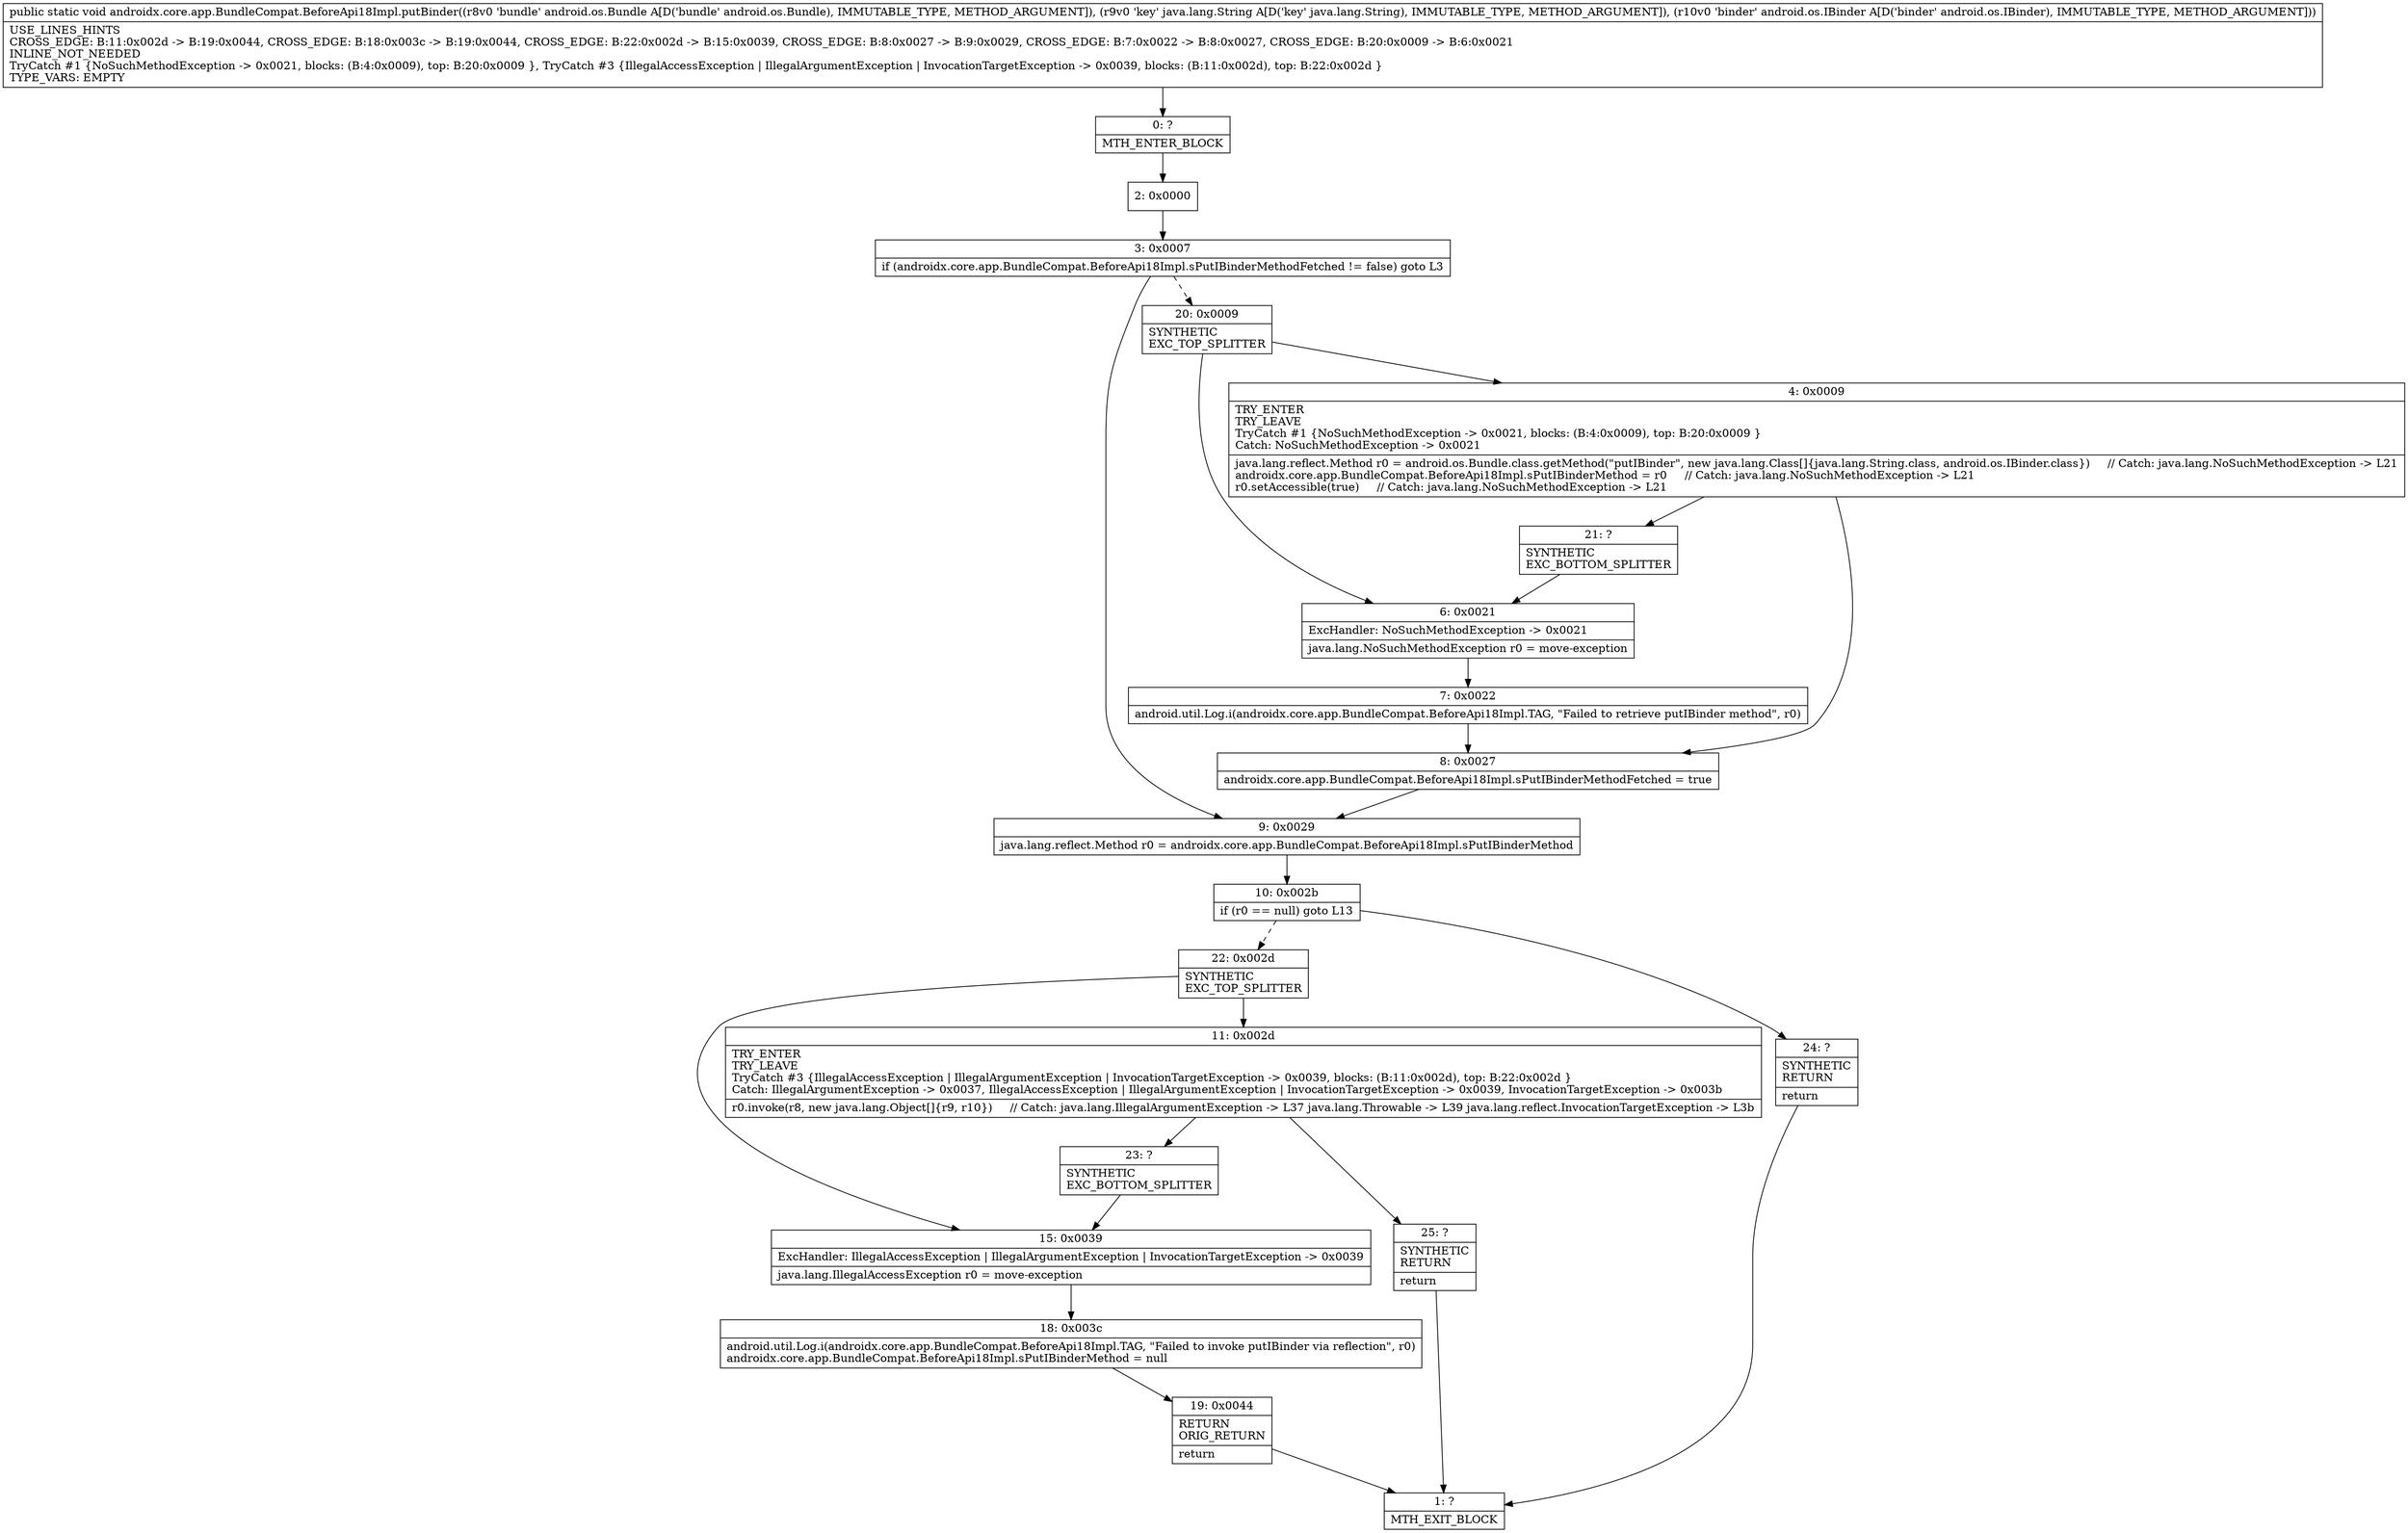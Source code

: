 digraph "CFG forandroidx.core.app.BundleCompat.BeforeApi18Impl.putBinder(Landroid\/os\/Bundle;Ljava\/lang\/String;Landroid\/os\/IBinder;)V" {
Node_0 [shape=record,label="{0\:\ ?|MTH_ENTER_BLOCK\l}"];
Node_2 [shape=record,label="{2\:\ 0x0000}"];
Node_3 [shape=record,label="{3\:\ 0x0007|if (androidx.core.app.BundleCompat.BeforeApi18Impl.sPutIBinderMethodFetched != false) goto L3\l}"];
Node_9 [shape=record,label="{9\:\ 0x0029|java.lang.reflect.Method r0 = androidx.core.app.BundleCompat.BeforeApi18Impl.sPutIBinderMethod\l}"];
Node_10 [shape=record,label="{10\:\ 0x002b|if (r0 == null) goto L13\l}"];
Node_22 [shape=record,label="{22\:\ 0x002d|SYNTHETIC\lEXC_TOP_SPLITTER\l}"];
Node_11 [shape=record,label="{11\:\ 0x002d|TRY_ENTER\lTRY_LEAVE\lTryCatch #3 \{IllegalAccessException \| IllegalArgumentException \| InvocationTargetException \-\> 0x0039, blocks: (B:11:0x002d), top: B:22:0x002d \}\lCatch: IllegalArgumentException \-\> 0x0037, IllegalAccessException \| IllegalArgumentException \| InvocationTargetException \-\> 0x0039, InvocationTargetException \-\> 0x003b\l|r0.invoke(r8, new java.lang.Object[]\{r9, r10\})     \/\/ Catch: java.lang.IllegalArgumentException \-\> L37 java.lang.Throwable \-\> L39 java.lang.reflect.InvocationTargetException \-\> L3b\l}"];
Node_23 [shape=record,label="{23\:\ ?|SYNTHETIC\lEXC_BOTTOM_SPLITTER\l}"];
Node_25 [shape=record,label="{25\:\ ?|SYNTHETIC\lRETURN\l|return\l}"];
Node_1 [shape=record,label="{1\:\ ?|MTH_EXIT_BLOCK\l}"];
Node_15 [shape=record,label="{15\:\ 0x0039|ExcHandler: IllegalAccessException \| IllegalArgumentException \| InvocationTargetException \-\> 0x0039\l|java.lang.IllegalAccessException r0 = move\-exception\l}"];
Node_18 [shape=record,label="{18\:\ 0x003c|android.util.Log.i(androidx.core.app.BundleCompat.BeforeApi18Impl.TAG, \"Failed to invoke putIBinder via reflection\", r0)\landroidx.core.app.BundleCompat.BeforeApi18Impl.sPutIBinderMethod = null\l}"];
Node_19 [shape=record,label="{19\:\ 0x0044|RETURN\lORIG_RETURN\l|return\l}"];
Node_24 [shape=record,label="{24\:\ ?|SYNTHETIC\lRETURN\l|return\l}"];
Node_20 [shape=record,label="{20\:\ 0x0009|SYNTHETIC\lEXC_TOP_SPLITTER\l}"];
Node_4 [shape=record,label="{4\:\ 0x0009|TRY_ENTER\lTRY_LEAVE\lTryCatch #1 \{NoSuchMethodException \-\> 0x0021, blocks: (B:4:0x0009), top: B:20:0x0009 \}\lCatch: NoSuchMethodException \-\> 0x0021\l|java.lang.reflect.Method r0 = android.os.Bundle.class.getMethod(\"putIBinder\", new java.lang.Class[]\{java.lang.String.class, android.os.IBinder.class\})     \/\/ Catch: java.lang.NoSuchMethodException \-\> L21\landroidx.core.app.BundleCompat.BeforeApi18Impl.sPutIBinderMethod = r0     \/\/ Catch: java.lang.NoSuchMethodException \-\> L21\lr0.setAccessible(true)     \/\/ Catch: java.lang.NoSuchMethodException \-\> L21\l}"];
Node_8 [shape=record,label="{8\:\ 0x0027|androidx.core.app.BundleCompat.BeforeApi18Impl.sPutIBinderMethodFetched = true\l}"];
Node_21 [shape=record,label="{21\:\ ?|SYNTHETIC\lEXC_BOTTOM_SPLITTER\l}"];
Node_6 [shape=record,label="{6\:\ 0x0021|ExcHandler: NoSuchMethodException \-\> 0x0021\l|java.lang.NoSuchMethodException r0 = move\-exception\l}"];
Node_7 [shape=record,label="{7\:\ 0x0022|android.util.Log.i(androidx.core.app.BundleCompat.BeforeApi18Impl.TAG, \"Failed to retrieve putIBinder method\", r0)\l}"];
MethodNode[shape=record,label="{public static void androidx.core.app.BundleCompat.BeforeApi18Impl.putBinder((r8v0 'bundle' android.os.Bundle A[D('bundle' android.os.Bundle), IMMUTABLE_TYPE, METHOD_ARGUMENT]), (r9v0 'key' java.lang.String A[D('key' java.lang.String), IMMUTABLE_TYPE, METHOD_ARGUMENT]), (r10v0 'binder' android.os.IBinder A[D('binder' android.os.IBinder), IMMUTABLE_TYPE, METHOD_ARGUMENT]))  | USE_LINES_HINTS\lCROSS_EDGE: B:11:0x002d \-\> B:19:0x0044, CROSS_EDGE: B:18:0x003c \-\> B:19:0x0044, CROSS_EDGE: B:22:0x002d \-\> B:15:0x0039, CROSS_EDGE: B:8:0x0027 \-\> B:9:0x0029, CROSS_EDGE: B:7:0x0022 \-\> B:8:0x0027, CROSS_EDGE: B:20:0x0009 \-\> B:6:0x0021\lINLINE_NOT_NEEDED\lTryCatch #1 \{NoSuchMethodException \-\> 0x0021, blocks: (B:4:0x0009), top: B:20:0x0009 \}, TryCatch #3 \{IllegalAccessException \| IllegalArgumentException \| InvocationTargetException \-\> 0x0039, blocks: (B:11:0x002d), top: B:22:0x002d \}\lTYPE_VARS: EMPTY\l}"];
MethodNode -> Node_0;Node_0 -> Node_2;
Node_2 -> Node_3;
Node_3 -> Node_9;
Node_3 -> Node_20[style=dashed];
Node_9 -> Node_10;
Node_10 -> Node_22[style=dashed];
Node_10 -> Node_24;
Node_22 -> Node_11;
Node_22 -> Node_15;
Node_11 -> Node_23;
Node_11 -> Node_25;
Node_23 -> Node_15;
Node_25 -> Node_1;
Node_15 -> Node_18;
Node_18 -> Node_19;
Node_19 -> Node_1;
Node_24 -> Node_1;
Node_20 -> Node_4;
Node_20 -> Node_6;
Node_4 -> Node_8;
Node_4 -> Node_21;
Node_8 -> Node_9;
Node_21 -> Node_6;
Node_6 -> Node_7;
Node_7 -> Node_8;
}

